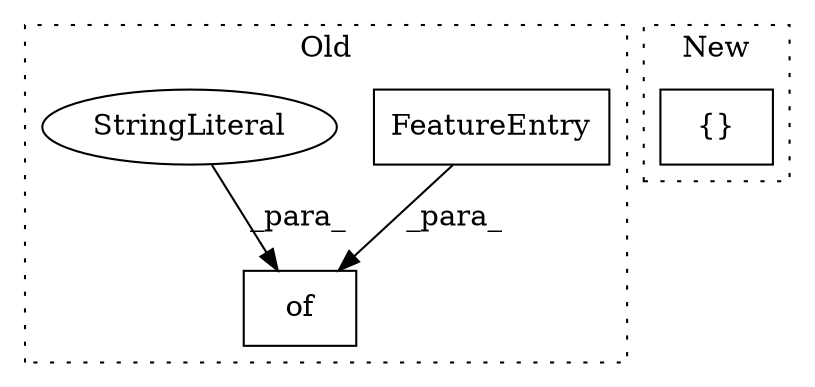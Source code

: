 digraph G {
subgraph cluster0 {
1 [label="FeatureEntry" a="32" s="3705,3725" l="13,1" shape="box"];
3 [label="of" a="32" s="3643,3750" l="3,1" shape="box"];
4 [label="StringLiteral" a="45" s="3688" l="6" shape="ellipse"];
label = "Old";
style="dotted";
}
subgraph cluster1 {
2 [label="{}" a="4" s="1912,2065" l="8,2" shape="box"];
label = "New";
style="dotted";
}
1 -> 3 [label="_para_"];
4 -> 3 [label="_para_"];
}